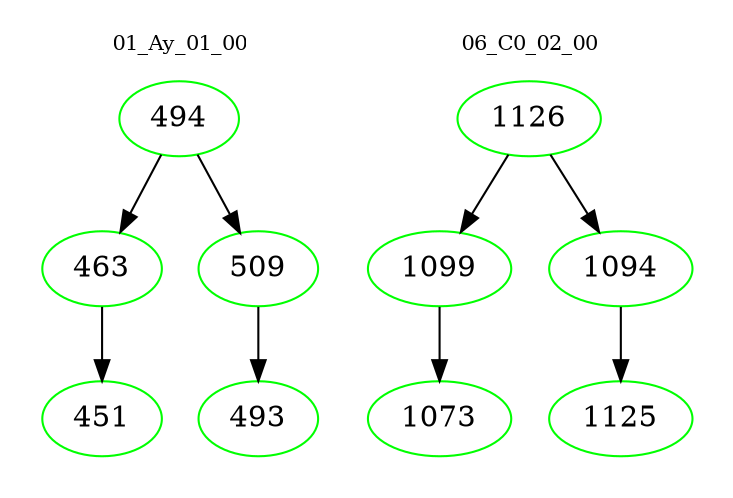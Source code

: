 digraph{
subgraph cluster_0 {
color = white
label = "01_Ay_01_00";
fontsize=10;
T0_494 [label="494", color="green"]
T0_494 -> T0_463 [color="black"]
T0_463 [label="463", color="green"]
T0_463 -> T0_451 [color="black"]
T0_451 [label="451", color="green"]
T0_494 -> T0_509 [color="black"]
T0_509 [label="509", color="green"]
T0_509 -> T0_493 [color="black"]
T0_493 [label="493", color="green"]
}
subgraph cluster_1 {
color = white
label = "06_C0_02_00";
fontsize=10;
T1_1126 [label="1126", color="green"]
T1_1126 -> T1_1099 [color="black"]
T1_1099 [label="1099", color="green"]
T1_1099 -> T1_1073 [color="black"]
T1_1073 [label="1073", color="green"]
T1_1126 -> T1_1094 [color="black"]
T1_1094 [label="1094", color="green"]
T1_1094 -> T1_1125 [color="black"]
T1_1125 [label="1125", color="green"]
}
}
